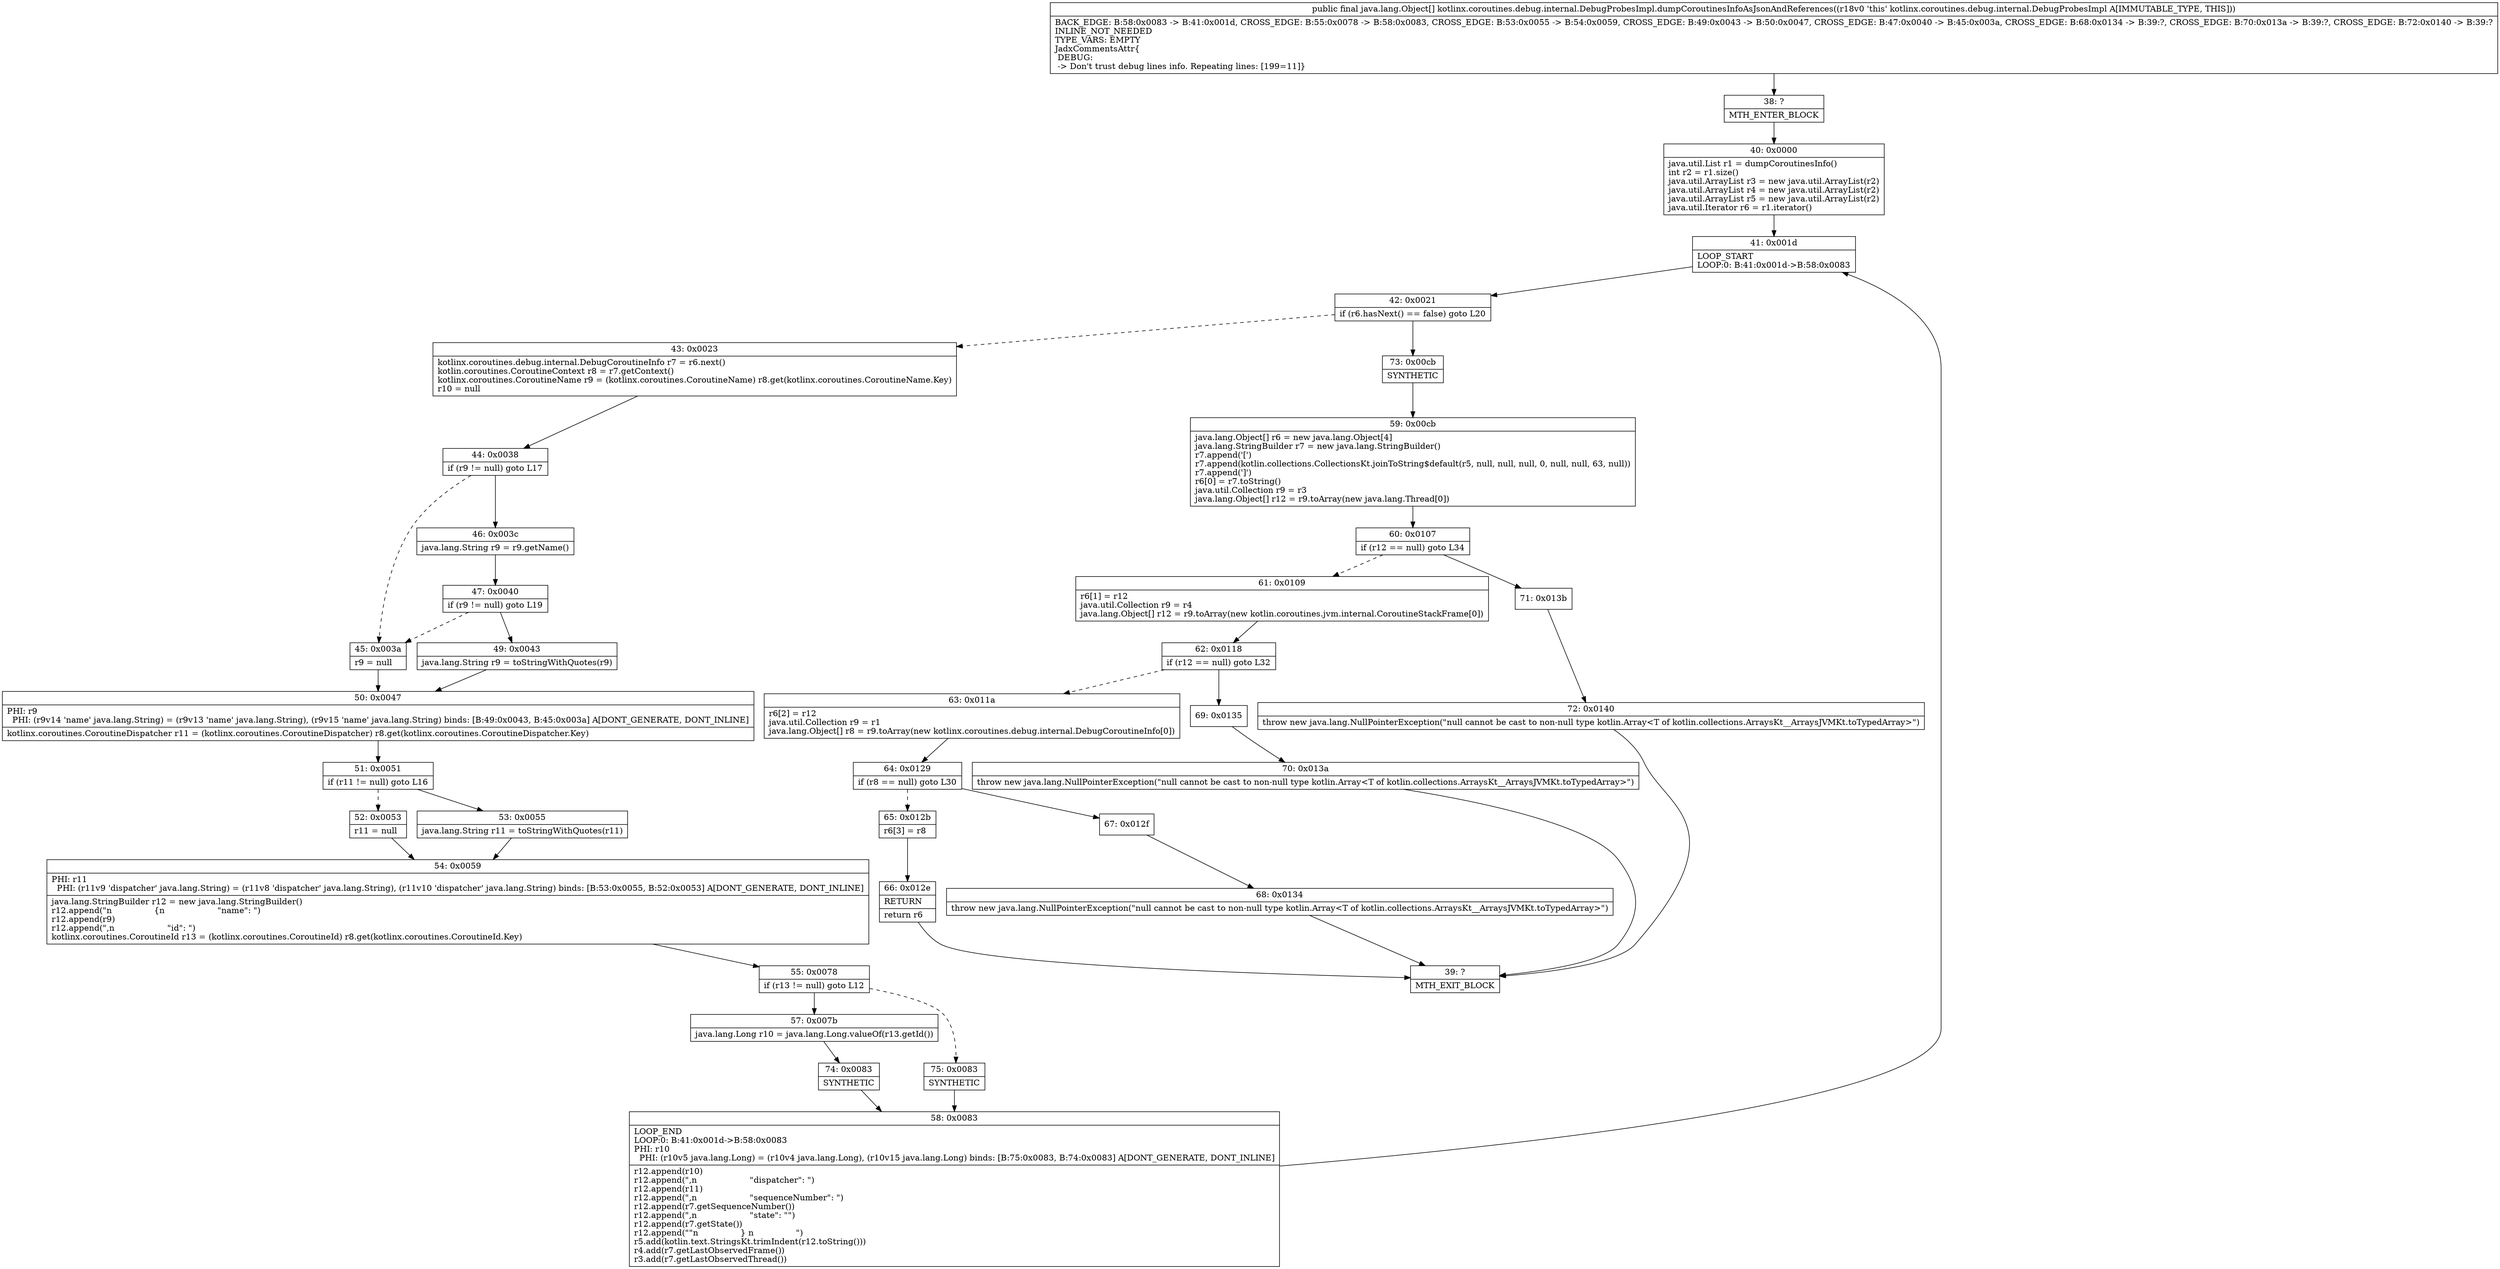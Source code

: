 digraph "CFG forkotlinx.coroutines.debug.internal.DebugProbesImpl.dumpCoroutinesInfoAsJsonAndReferences()[Ljava\/lang\/Object;" {
Node_38 [shape=record,label="{38\:\ ?|MTH_ENTER_BLOCK\l}"];
Node_40 [shape=record,label="{40\:\ 0x0000|java.util.List r1 = dumpCoroutinesInfo()\lint r2 = r1.size()\ljava.util.ArrayList r3 = new java.util.ArrayList(r2)\ljava.util.ArrayList r4 = new java.util.ArrayList(r2)\ljava.util.ArrayList r5 = new java.util.ArrayList(r2)\ljava.util.Iterator r6 = r1.iterator()\l}"];
Node_41 [shape=record,label="{41\:\ 0x001d|LOOP_START\lLOOP:0: B:41:0x001d\-\>B:58:0x0083\l}"];
Node_42 [shape=record,label="{42\:\ 0x0021|if (r6.hasNext() == false) goto L20\l}"];
Node_43 [shape=record,label="{43\:\ 0x0023|kotlinx.coroutines.debug.internal.DebugCoroutineInfo r7 = r6.next()\lkotlin.coroutines.CoroutineContext r8 = r7.getContext()\lkotlinx.coroutines.CoroutineName r9 = (kotlinx.coroutines.CoroutineName) r8.get(kotlinx.coroutines.CoroutineName.Key)\lr10 = null\l}"];
Node_44 [shape=record,label="{44\:\ 0x0038|if (r9 != null) goto L17\l}"];
Node_45 [shape=record,label="{45\:\ 0x003a|r9 = null\l}"];
Node_50 [shape=record,label="{50\:\ 0x0047|PHI: r9 \l  PHI: (r9v14 'name' java.lang.String) = (r9v13 'name' java.lang.String), (r9v15 'name' java.lang.String) binds: [B:49:0x0043, B:45:0x003a] A[DONT_GENERATE, DONT_INLINE]\l|kotlinx.coroutines.CoroutineDispatcher r11 = (kotlinx.coroutines.CoroutineDispatcher) r8.get(kotlinx.coroutines.CoroutineDispatcher.Key)\l}"];
Node_51 [shape=record,label="{51\:\ 0x0051|if (r11 != null) goto L16\l}"];
Node_52 [shape=record,label="{52\:\ 0x0053|r11 = null\l}"];
Node_54 [shape=record,label="{54\:\ 0x0059|PHI: r11 \l  PHI: (r11v9 'dispatcher' java.lang.String) = (r11v8 'dispatcher' java.lang.String), (r11v10 'dispatcher' java.lang.String) binds: [B:53:0x0055, B:52:0x0053] A[DONT_GENERATE, DONT_INLINE]\l|java.lang.StringBuilder r12 = new java.lang.StringBuilder()\lr12.append(\"n                \{n                    \"name\": \")\lr12.append(r9)\lr12.append(\",n                    \"id\": \")\lkotlinx.coroutines.CoroutineId r13 = (kotlinx.coroutines.CoroutineId) r8.get(kotlinx.coroutines.CoroutineId.Key)\l}"];
Node_55 [shape=record,label="{55\:\ 0x0078|if (r13 != null) goto L12\l}"];
Node_57 [shape=record,label="{57\:\ 0x007b|java.lang.Long r10 = java.lang.Long.valueOf(r13.getId())\l}"];
Node_74 [shape=record,label="{74\:\ 0x0083|SYNTHETIC\l}"];
Node_58 [shape=record,label="{58\:\ 0x0083|LOOP_END\lLOOP:0: B:41:0x001d\-\>B:58:0x0083\lPHI: r10 \l  PHI: (r10v5 java.lang.Long) = (r10v4 java.lang.Long), (r10v15 java.lang.Long) binds: [B:75:0x0083, B:74:0x0083] A[DONT_GENERATE, DONT_INLINE]\l|r12.append(r10)\lr12.append(\",n                    \"dispatcher\": \")\lr12.append(r11)\lr12.append(\",n                    \"sequenceNumber\": \")\lr12.append(r7.getSequenceNumber())\lr12.append(\",n                    \"state\": \"\")\lr12.append(r7.getState())\lr12.append(\"\"n                \} n                \")\lr5.add(kotlin.text.StringsKt.trimIndent(r12.toString()))\lr4.add(r7.getLastObservedFrame())\lr3.add(r7.getLastObservedThread())\l}"];
Node_75 [shape=record,label="{75\:\ 0x0083|SYNTHETIC\l}"];
Node_53 [shape=record,label="{53\:\ 0x0055|java.lang.String r11 = toStringWithQuotes(r11)\l}"];
Node_46 [shape=record,label="{46\:\ 0x003c|java.lang.String r9 = r9.getName()\l}"];
Node_47 [shape=record,label="{47\:\ 0x0040|if (r9 != null) goto L19\l}"];
Node_49 [shape=record,label="{49\:\ 0x0043|java.lang.String r9 = toStringWithQuotes(r9)\l}"];
Node_73 [shape=record,label="{73\:\ 0x00cb|SYNTHETIC\l}"];
Node_59 [shape=record,label="{59\:\ 0x00cb|java.lang.Object[] r6 = new java.lang.Object[4]\ljava.lang.StringBuilder r7 = new java.lang.StringBuilder()\lr7.append('[')\lr7.append(kotlin.collections.CollectionsKt.joinToString$default(r5, null, null, null, 0, null, null, 63, null))\lr7.append(']')\lr6[0] = r7.toString()\ljava.util.Collection r9 = r3\ljava.lang.Object[] r12 = r9.toArray(new java.lang.Thread[0])\l}"];
Node_60 [shape=record,label="{60\:\ 0x0107|if (r12 == null) goto L34\l}"];
Node_61 [shape=record,label="{61\:\ 0x0109|r6[1] = r12\ljava.util.Collection r9 = r4\ljava.lang.Object[] r12 = r9.toArray(new kotlin.coroutines.jvm.internal.CoroutineStackFrame[0])\l}"];
Node_62 [shape=record,label="{62\:\ 0x0118|if (r12 == null) goto L32\l}"];
Node_63 [shape=record,label="{63\:\ 0x011a|r6[2] = r12\ljava.util.Collection r9 = r1\ljava.lang.Object[] r8 = r9.toArray(new kotlinx.coroutines.debug.internal.DebugCoroutineInfo[0])\l}"];
Node_64 [shape=record,label="{64\:\ 0x0129|if (r8 == null) goto L30\l}"];
Node_65 [shape=record,label="{65\:\ 0x012b|r6[3] = r8\l}"];
Node_66 [shape=record,label="{66\:\ 0x012e|RETURN\l|return r6\l}"];
Node_39 [shape=record,label="{39\:\ ?|MTH_EXIT_BLOCK\l}"];
Node_67 [shape=record,label="{67\:\ 0x012f}"];
Node_68 [shape=record,label="{68\:\ 0x0134|throw new java.lang.NullPointerException(\"null cannot be cast to non\-null type kotlin.Array\<T of kotlin.collections.ArraysKt__ArraysJVMKt.toTypedArray\>\")\l}"];
Node_69 [shape=record,label="{69\:\ 0x0135}"];
Node_70 [shape=record,label="{70\:\ 0x013a|throw new java.lang.NullPointerException(\"null cannot be cast to non\-null type kotlin.Array\<T of kotlin.collections.ArraysKt__ArraysJVMKt.toTypedArray\>\")\l}"];
Node_71 [shape=record,label="{71\:\ 0x013b}"];
Node_72 [shape=record,label="{72\:\ 0x0140|throw new java.lang.NullPointerException(\"null cannot be cast to non\-null type kotlin.Array\<T of kotlin.collections.ArraysKt__ArraysJVMKt.toTypedArray\>\")\l}"];
MethodNode[shape=record,label="{public final java.lang.Object[] kotlinx.coroutines.debug.internal.DebugProbesImpl.dumpCoroutinesInfoAsJsonAndReferences((r18v0 'this' kotlinx.coroutines.debug.internal.DebugProbesImpl A[IMMUTABLE_TYPE, THIS]))  | BACK_EDGE: B:58:0x0083 \-\> B:41:0x001d, CROSS_EDGE: B:55:0x0078 \-\> B:58:0x0083, CROSS_EDGE: B:53:0x0055 \-\> B:54:0x0059, CROSS_EDGE: B:49:0x0043 \-\> B:50:0x0047, CROSS_EDGE: B:47:0x0040 \-\> B:45:0x003a, CROSS_EDGE: B:68:0x0134 \-\> B:39:?, CROSS_EDGE: B:70:0x013a \-\> B:39:?, CROSS_EDGE: B:72:0x0140 \-\> B:39:?\lINLINE_NOT_NEEDED\lTYPE_VARS: EMPTY\lJadxCommentsAttr\{\l DEBUG: \l \-\> Don't trust debug lines info. Repeating lines: [199=11]\}\l}"];
MethodNode -> Node_38;Node_38 -> Node_40;
Node_40 -> Node_41;
Node_41 -> Node_42;
Node_42 -> Node_43[style=dashed];
Node_42 -> Node_73;
Node_43 -> Node_44;
Node_44 -> Node_45[style=dashed];
Node_44 -> Node_46;
Node_45 -> Node_50;
Node_50 -> Node_51;
Node_51 -> Node_52[style=dashed];
Node_51 -> Node_53;
Node_52 -> Node_54;
Node_54 -> Node_55;
Node_55 -> Node_57;
Node_55 -> Node_75[style=dashed];
Node_57 -> Node_74;
Node_74 -> Node_58;
Node_58 -> Node_41;
Node_75 -> Node_58;
Node_53 -> Node_54;
Node_46 -> Node_47;
Node_47 -> Node_49;
Node_47 -> Node_45[style=dashed];
Node_49 -> Node_50;
Node_73 -> Node_59;
Node_59 -> Node_60;
Node_60 -> Node_61[style=dashed];
Node_60 -> Node_71;
Node_61 -> Node_62;
Node_62 -> Node_63[style=dashed];
Node_62 -> Node_69;
Node_63 -> Node_64;
Node_64 -> Node_65[style=dashed];
Node_64 -> Node_67;
Node_65 -> Node_66;
Node_66 -> Node_39;
Node_67 -> Node_68;
Node_68 -> Node_39;
Node_69 -> Node_70;
Node_70 -> Node_39;
Node_71 -> Node_72;
Node_72 -> Node_39;
}

